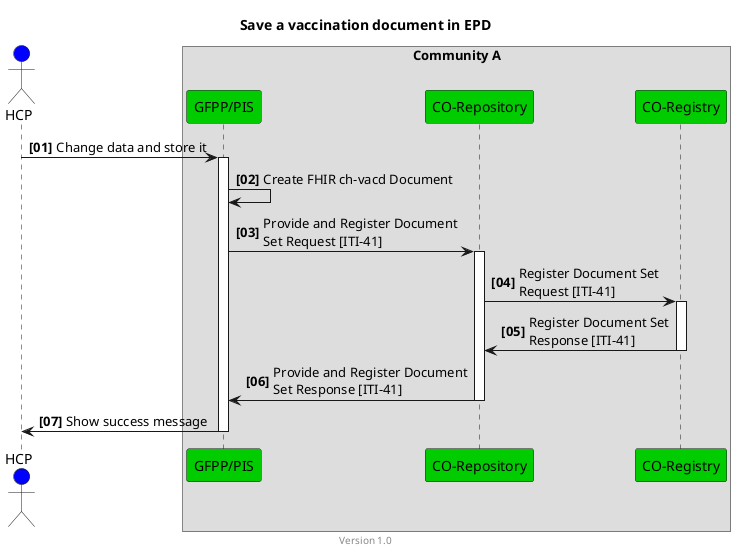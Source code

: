 @startuml
title Save a vaccination document in EPD
footer Version 1.0
skinparam responseMessageBelowArrow true
scale max 800 width

actor HCP #blue
box "Community A"
participant "GFPP/PIS" #00CC00
participant "CO-Repository" #00CC00
participant "CO-Registry" #00CC00
' participant "CO-IGW" #00CC00
end box
'box "Community X"
'participant "OC-RGW" #00aaff
'participant "OC-Registry" #00aaff
'end box

autonumber "<b>[00]"
HCP -> "GFPP/PIS": Change data and store it
activate "GFPP/PIS"
"GFPP/PIS" -> "GFPP/PIS": Create FHIR ch-vacd Document
"GFPP/PIS" -> "CO-Repository": Provide and Register Document\nSet Request [ITI-41]
activate "CO-Repository"
"CO-Repository" -> "CO-Registry": Register Document Set\nRequest [ITI-41]
activate "CO-Registry"
"CO-Registry" -> "CO-Repository": Register Document Set\nResponse [ITI-41]
deactivate "CO-Registry"
"CO-Repository" -> "GFPP/PIS": Provide and Register Document\nSet Response [ITI-41]
deactivate "CO-Repository"

' "GFPP/PIS" -> "GFPP/PIS": set all old documents to deprecated
' activate "GFPP/PIS"
' loop "all other communities"
' "GFPP/PIS" -> "CO-IGW": Restricted Metadata Update Request [ITI-92]
' activate "CO-IGW"

' "CO-IGW" -> "OC-RGW": Restricted Metadata Update\nRequest [ITI-92]
' activate "OC-RGW"
' "OC-RGW" -> "OC-Registry": Restricted Metadata Update\nRequest [ITI-92]
' activate "OC-Registry"
' "OC-Registry" -> "OC-RGW": Restricted Metadata Update\nResponse [ITI-92]
' deactivate "OC-Registry"
' "OC-RGW" -> "CO-IGW": Restricted Metadata Update\nResponse [ITI-92]
' deactivate "OC-RGW"
' "CO-IGW" -> "GFPP/PIS": Restricted Metadata Update Response [ITI-92]
' deactivate "CO-IGW"
' end
' "GFPP/PIS" -> "GFPP/PIS": OK
' deactivate "GFPP/PIS"

"GFPP/PIS" -> HCP: Show success message
deactivate "GFPP/PIS"
@enduml
